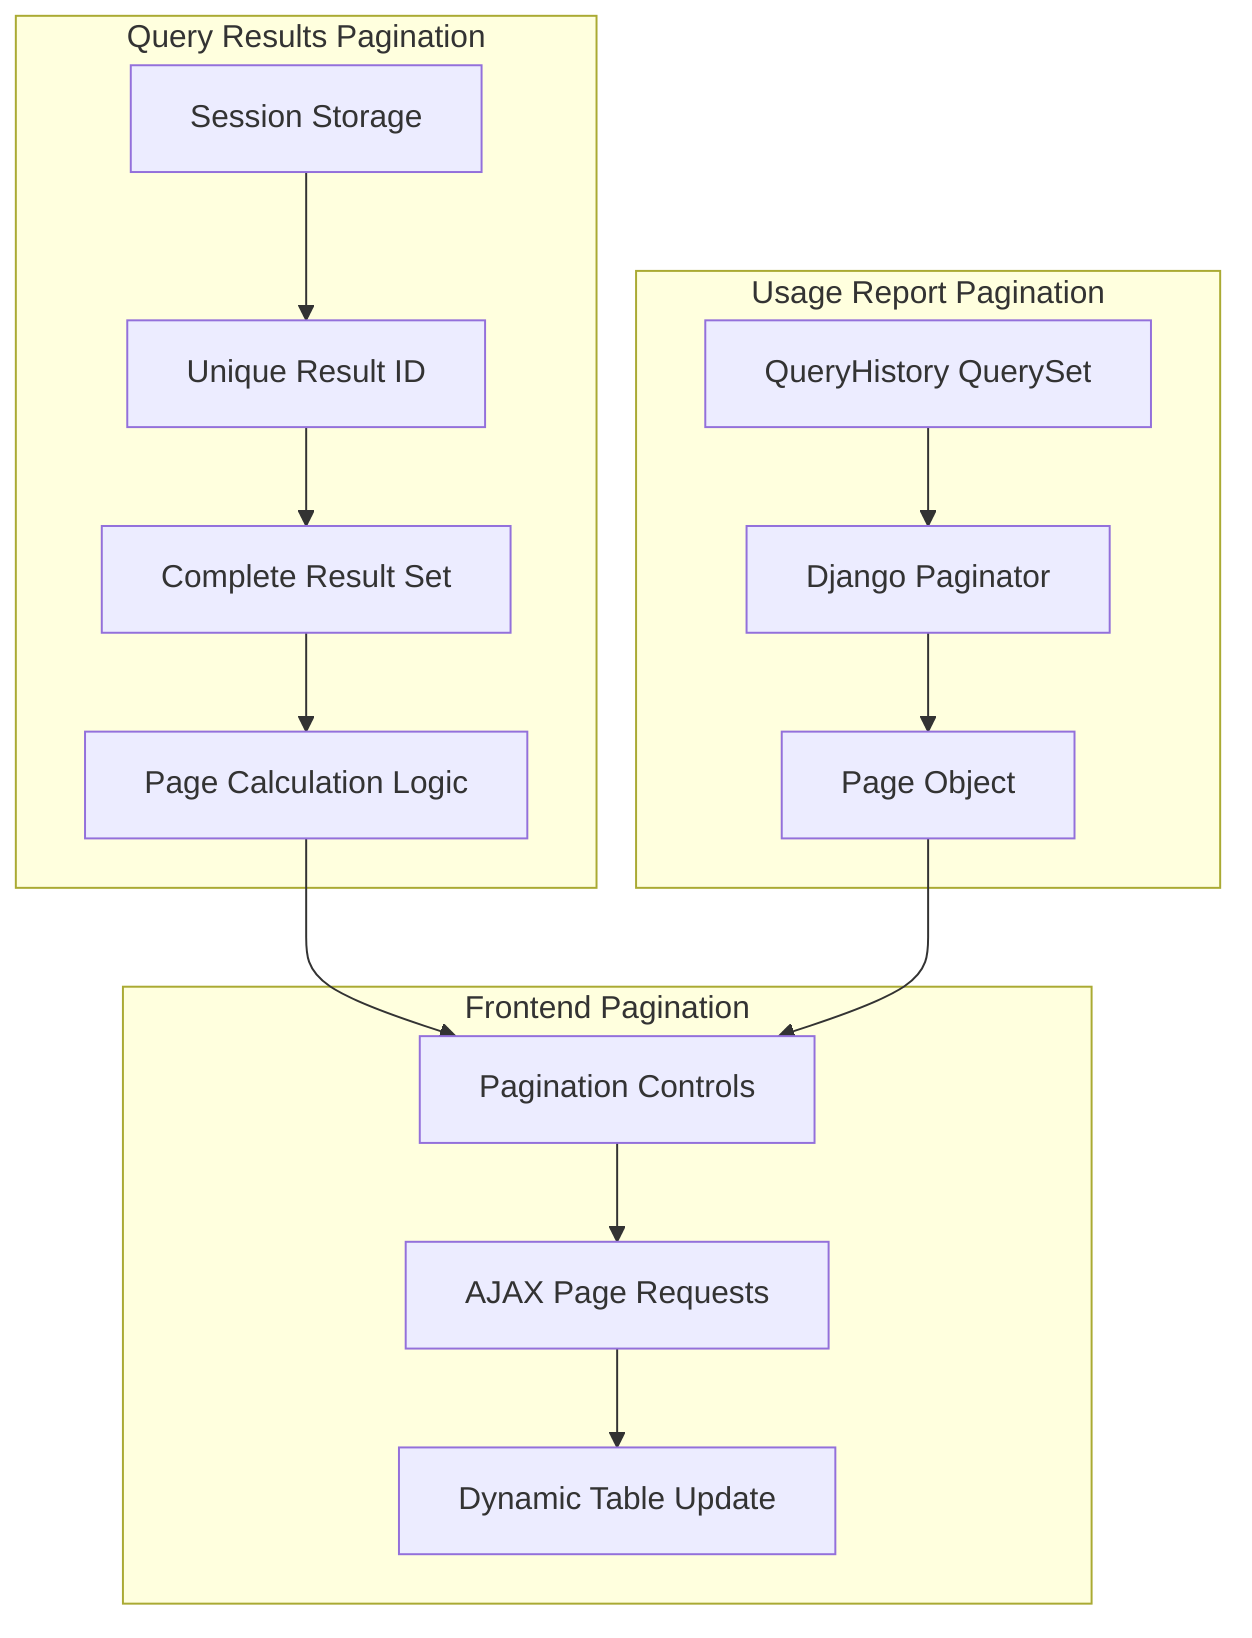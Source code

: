 graph TB
    subgraph "Query Results Pagination"
        SessionStore["Session Storage"]
        ResultID["Unique Result ID"]
        FullDataset["Complete Result Set"]
        PageCalculation["Page Calculation Logic"]
    end
    
    subgraph "Usage Report Pagination"
        DjangoPaginator["Django Paginator"]
        QuerySet["QueryHistory QuerySet"]
        PageObject["Page Object"]
    end
    
    subgraph "Frontend Pagination"
        PaginationControls["Pagination Controls"]
        AJAXRequests["AJAX Page Requests"]
        TableUpdate["Dynamic Table Update"]
    end
    
    SessionStore --> ResultID
    ResultID --> FullDataset
    FullDataset --> PageCalculation
    PageCalculation --> PaginationControls
    
    QuerySet --> DjangoPaginator
    DjangoPaginator --> PageObject
    PageObject --> PaginationControls
    
    PaginationControls --> AJAXRequests
    AJAXRequests --> TableUpdate